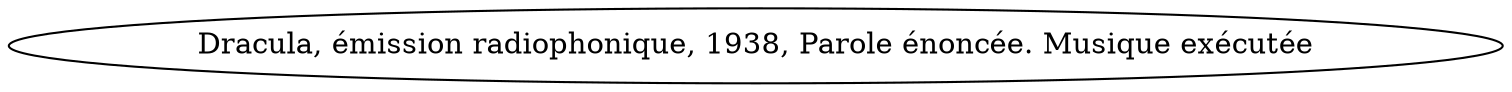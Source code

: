 // Notice UMLRM0192
digraph UMLRM0192 {
	rankdir=LR
	size="20,20"
	UMLRM0192 [label="Dracula, émission radiophonique, 1938, Parole énoncée. Musique exécutée"]
}
